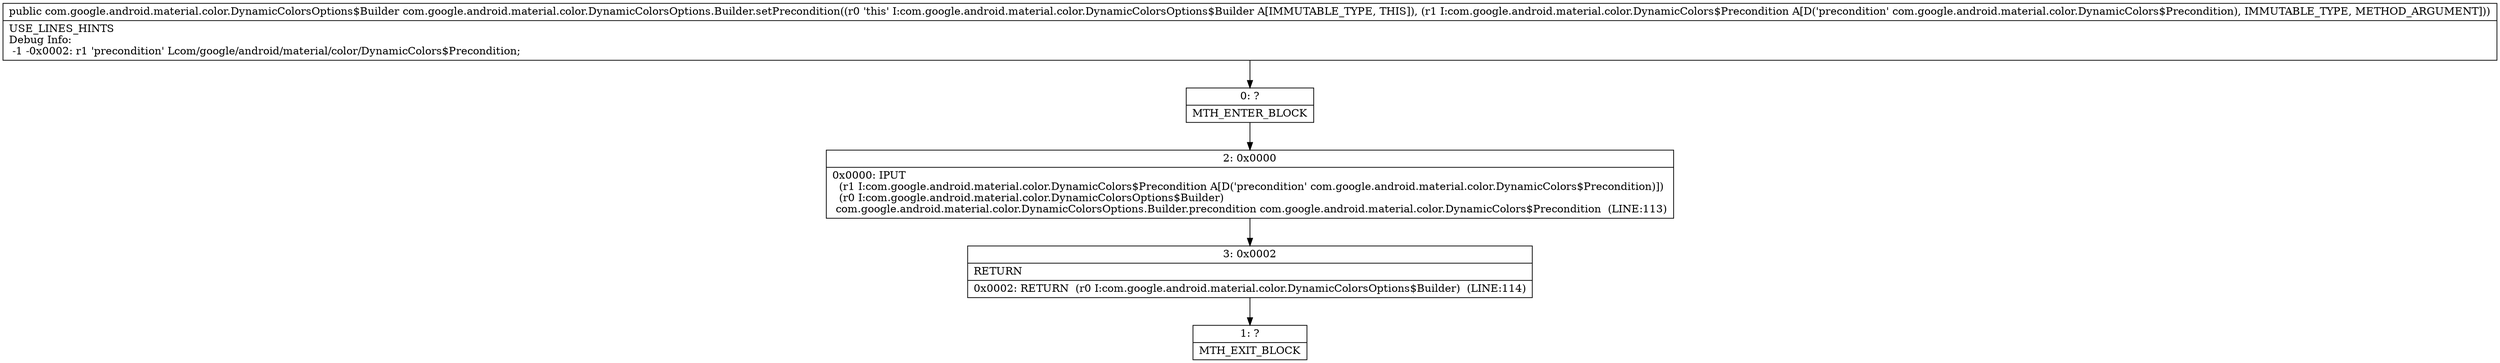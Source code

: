 digraph "CFG forcom.google.android.material.color.DynamicColorsOptions.Builder.setPrecondition(Lcom\/google\/android\/material\/color\/DynamicColors$Precondition;)Lcom\/google\/android\/material\/color\/DynamicColorsOptions$Builder;" {
Node_0 [shape=record,label="{0\:\ ?|MTH_ENTER_BLOCK\l}"];
Node_2 [shape=record,label="{2\:\ 0x0000|0x0000: IPUT  \l  (r1 I:com.google.android.material.color.DynamicColors$Precondition A[D('precondition' com.google.android.material.color.DynamicColors$Precondition)])\l  (r0 I:com.google.android.material.color.DynamicColorsOptions$Builder)\l com.google.android.material.color.DynamicColorsOptions.Builder.precondition com.google.android.material.color.DynamicColors$Precondition  (LINE:113)\l}"];
Node_3 [shape=record,label="{3\:\ 0x0002|RETURN\l|0x0002: RETURN  (r0 I:com.google.android.material.color.DynamicColorsOptions$Builder)  (LINE:114)\l}"];
Node_1 [shape=record,label="{1\:\ ?|MTH_EXIT_BLOCK\l}"];
MethodNode[shape=record,label="{public com.google.android.material.color.DynamicColorsOptions$Builder com.google.android.material.color.DynamicColorsOptions.Builder.setPrecondition((r0 'this' I:com.google.android.material.color.DynamicColorsOptions$Builder A[IMMUTABLE_TYPE, THIS]), (r1 I:com.google.android.material.color.DynamicColors$Precondition A[D('precondition' com.google.android.material.color.DynamicColors$Precondition), IMMUTABLE_TYPE, METHOD_ARGUMENT]))  | USE_LINES_HINTS\lDebug Info:\l  \-1 \-0x0002: r1 'precondition' Lcom\/google\/android\/material\/color\/DynamicColors$Precondition;\l}"];
MethodNode -> Node_0;Node_0 -> Node_2;
Node_2 -> Node_3;
Node_3 -> Node_1;
}


